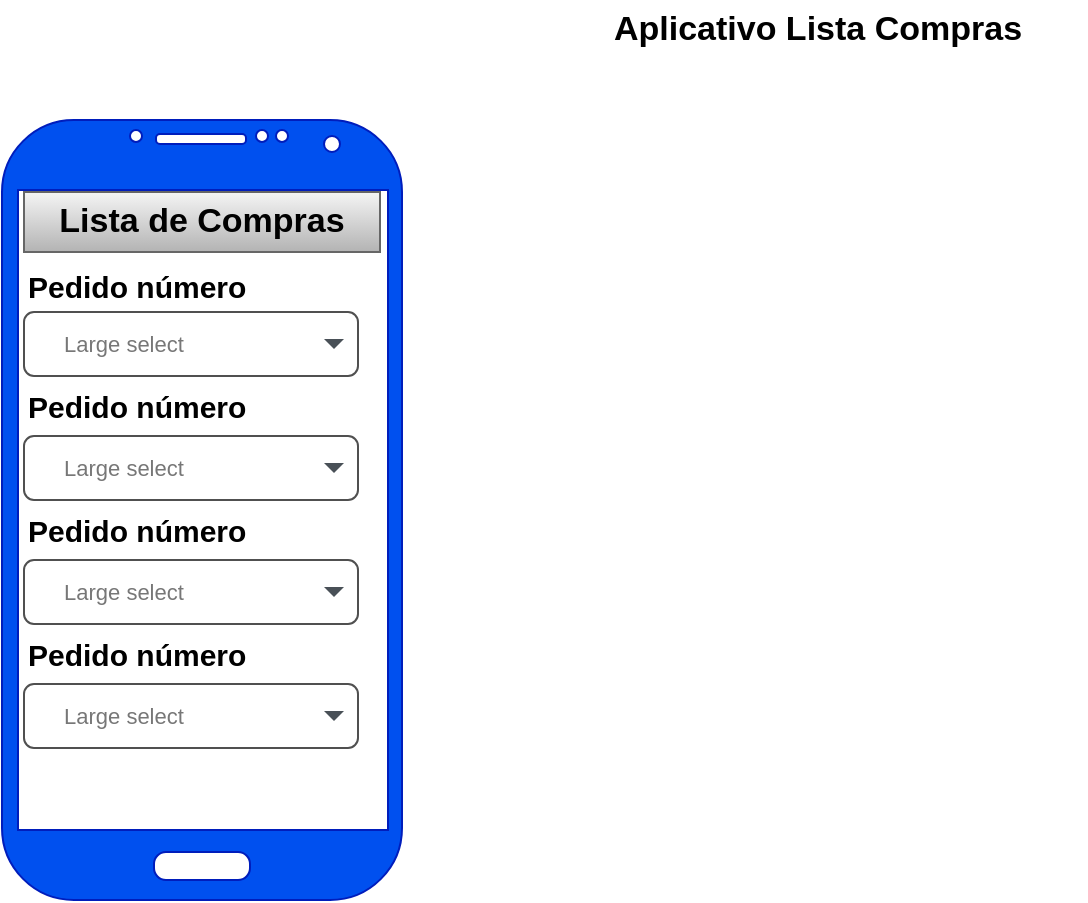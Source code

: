 <mxfile version="28.0.6">
  <diagram name="Página-1" id="PrQ8OKpM-_F8nBhm-KhU">
    <mxGraphModel dx="706" dy="528" grid="1" gridSize="16" guides="1" tooltips="1" connect="1" arrows="1" fold="1" page="1" pageScale="1" pageWidth="827" pageHeight="1169" math="0" shadow="0">
      <root>
        <mxCell id="0" />
        <mxCell id="1" parent="0" />
        <mxCell id="PqNCJNIrrlSM93KieLoO-1" value="" style="verticalLabelPosition=bottom;verticalAlign=top;html=1;shadow=0;dashed=0;strokeWidth=1;shape=mxgraph.android.phone2;strokeColor=#001DBC;fillColor=#0050ef;fontColor=#ffffff;" vertex="1" parent="1">
          <mxGeometry x="30" y="60" width="200" height="390" as="geometry" />
        </mxCell>
        <mxCell id="PqNCJNIrrlSM93KieLoO-2" value="&lt;b&gt;&lt;font style=&quot;font-size: 17px;&quot;&gt;Aplicativo Lista Compras&lt;/font&gt;&lt;/b&gt;" style="text;html=1;align=center;verticalAlign=middle;whiteSpace=wrap;rounded=0;" vertex="1" parent="1">
          <mxGeometry x="304" width="268" height="30" as="geometry" />
        </mxCell>
        <mxCell id="PqNCJNIrrlSM93KieLoO-4" value="Lista de Compras" style="text;html=1;align=center;verticalAlign=middle;whiteSpace=wrap;rounded=0;fontSize=17;fontStyle=1;labelBackgroundColor=none;labelBorderColor=none;fillColor=#f5f5f5;gradientColor=#b3b3b3;strokeColor=#666666;" vertex="1" parent="1">
          <mxGeometry x="41" y="96" width="178" height="30" as="geometry" />
        </mxCell>
        <mxCell id="PqNCJNIrrlSM93KieLoO-13" value="Large select" style="html=1;shadow=0;dashed=0;shape=mxgraph.bootstrap.rrect;rSize=5;strokeColor=#505050;strokeWidth=1;fillColor=#ffffff;fontColor=#777777;whiteSpace=wrap;align=left;verticalAlign=middle;fontStyle=0;fontSize=11;spacing=20;" vertex="1" parent="1">
          <mxGeometry x="41" y="280" width="167" height="32" as="geometry" />
        </mxCell>
        <mxCell id="PqNCJNIrrlSM93KieLoO-14" value="" style="shape=triangle;direction=south;fillColor=#495057;strokeColor=none;perimeter=none;" vertex="1" parent="PqNCJNIrrlSM93KieLoO-13">
          <mxGeometry x="1" y="0.5" width="10" height="5" relative="1" as="geometry">
            <mxPoint x="-17" y="-2.5" as="offset" />
          </mxGeometry>
        </mxCell>
        <mxCell id="PqNCJNIrrlSM93KieLoO-18" value="Large select" style="html=1;shadow=0;dashed=0;shape=mxgraph.bootstrap.rrect;rSize=5;strokeColor=#505050;strokeWidth=1;fillColor=#ffffff;fontColor=#777777;whiteSpace=wrap;align=left;verticalAlign=middle;fontStyle=0;fontSize=11;spacing=20;" vertex="1" parent="1">
          <mxGeometry x="41" y="342" width="167" height="32" as="geometry" />
        </mxCell>
        <mxCell id="PqNCJNIrrlSM93KieLoO-19" value="" style="shape=triangle;direction=south;fillColor=#495057;strokeColor=none;perimeter=none;" vertex="1" parent="PqNCJNIrrlSM93KieLoO-18">
          <mxGeometry x="1" y="0.5" width="10" height="5" relative="1" as="geometry">
            <mxPoint x="-17" y="-2.5" as="offset" />
          </mxGeometry>
        </mxCell>
        <mxCell id="PqNCJNIrrlSM93KieLoO-20" value="Large select" style="html=1;shadow=0;dashed=0;shape=mxgraph.bootstrap.rrect;rSize=5;strokeColor=#505050;strokeWidth=1;fillColor=#ffffff;fontColor=#777777;whiteSpace=wrap;align=left;verticalAlign=middle;fontStyle=0;fontSize=11;spacing=20;" vertex="1" parent="1">
          <mxGeometry x="41" y="218" width="167" height="32" as="geometry" />
        </mxCell>
        <mxCell id="PqNCJNIrrlSM93KieLoO-21" value="" style="shape=triangle;direction=south;fillColor=#495057;strokeColor=none;perimeter=none;" vertex="1" parent="PqNCJNIrrlSM93KieLoO-20">
          <mxGeometry x="1" y="0.5" width="10" height="5" relative="1" as="geometry">
            <mxPoint x="-17" y="-2.5" as="offset" />
          </mxGeometry>
        </mxCell>
        <mxCell id="PqNCJNIrrlSM93KieLoO-22" value="Large select" style="html=1;shadow=0;dashed=0;shape=mxgraph.bootstrap.rrect;rSize=5;strokeColor=#505050;strokeWidth=1;fillColor=#ffffff;fontColor=#777777;whiteSpace=wrap;align=left;verticalAlign=middle;fontStyle=0;fontSize=11;spacing=20;" vertex="1" parent="1">
          <mxGeometry x="41" y="156" width="167" height="32" as="geometry" />
        </mxCell>
        <mxCell id="PqNCJNIrrlSM93KieLoO-23" value="" style="shape=triangle;direction=south;fillColor=#495057;strokeColor=none;perimeter=none;" vertex="1" parent="PqNCJNIrrlSM93KieLoO-22">
          <mxGeometry x="1" y="0.5" width="10" height="5" relative="1" as="geometry">
            <mxPoint x="-17" y="-2.5" as="offset" />
          </mxGeometry>
        </mxCell>
        <mxCell id="PqNCJNIrrlSM93KieLoO-24" value="Pedido número" style="text;html=1;align=left;verticalAlign=middle;whiteSpace=wrap;rounded=0;fontSize=15;fontStyle=1" vertex="1" parent="1">
          <mxGeometry x="41" y="312" width="167" height="30" as="geometry" />
        </mxCell>
        <mxCell id="PqNCJNIrrlSM93KieLoO-26" value="Pedido número" style="text;html=1;align=left;verticalAlign=middle;whiteSpace=wrap;rounded=0;fontSize=15;fontStyle=1" vertex="1" parent="1">
          <mxGeometry x="41" y="250" width="167" height="30" as="geometry" />
        </mxCell>
        <mxCell id="PqNCJNIrrlSM93KieLoO-27" value="Pedido número" style="text;html=1;align=left;verticalAlign=middle;whiteSpace=wrap;rounded=0;fontSize=15;fontStyle=1" vertex="1" parent="1">
          <mxGeometry x="41" y="188" width="167" height="30" as="geometry" />
        </mxCell>
        <mxCell id="PqNCJNIrrlSM93KieLoO-28" value="Pedido número" style="text;html=1;align=left;verticalAlign=middle;whiteSpace=wrap;rounded=0;fontSize=15;fontStyle=1" vertex="1" parent="1">
          <mxGeometry x="41" y="128" width="167" height="30" as="geometry" />
        </mxCell>
      </root>
    </mxGraphModel>
  </diagram>
</mxfile>
